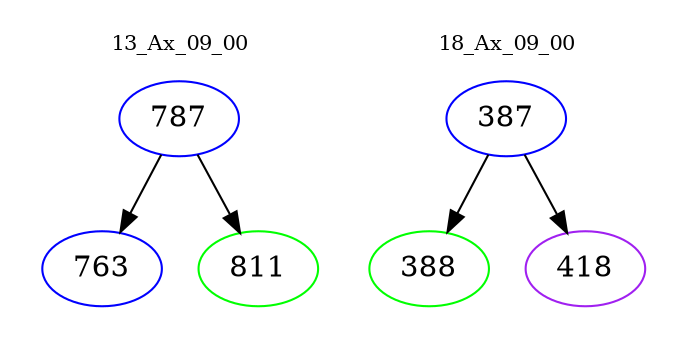 digraph{
subgraph cluster_0 {
color = white
label = "13_Ax_09_00";
fontsize=10;
T0_787 [label="787", color="blue"]
T0_787 -> T0_763 [color="black"]
T0_763 [label="763", color="blue"]
T0_787 -> T0_811 [color="black"]
T0_811 [label="811", color="green"]
}
subgraph cluster_1 {
color = white
label = "18_Ax_09_00";
fontsize=10;
T1_387 [label="387", color="blue"]
T1_387 -> T1_388 [color="black"]
T1_388 [label="388", color="green"]
T1_387 -> T1_418 [color="black"]
T1_418 [label="418", color="purple"]
}
}
